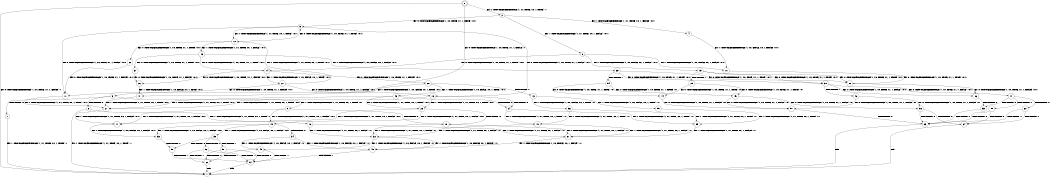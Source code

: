 digraph BCG {
size = "7, 10.5";
center = TRUE;
node [shape = circle];
0 [peripheries = 2];
0 -> 1 [label = "EX !0 !ATOMIC_EXCH_BRANCH (1, +0, TRUE, +1, 1, FALSE) !::"];
0 -> 2 [label = "EX !1 !ATOMIC_EXCH_BRANCH (1, +1, TRUE, +0, 1, TRUE) !::"];
0 -> 3 [label = "EX !0 !ATOMIC_EXCH_BRANCH (1, +0, TRUE, +1, 1, FALSE) !::"];
2 -> 4 [label = "EX !1 !ATOMIC_EXCH_BRANCH (1, +1, TRUE, +0, 1, FALSE) !:0:1:"];
2 -> 5 [label = "EX !0 !ATOMIC_EXCH_BRANCH (1, +0, TRUE, +1, 1, TRUE) !:0:1:"];
2 -> 6 [label = "EX !1 !ATOMIC_EXCH_BRANCH (1, +1, TRUE, +0, 1, FALSE) !:0:1:"];
3 -> 7 [label = "TERMINATE !0"];
3 -> 8 [label = "TERMINATE !0"];
3 -> 9 [label = "EX !1 !ATOMIC_EXCH_BRANCH (1, +1, TRUE, +0, 1, TRUE) !:0:"];
4 -> 10 [label = "EX !1 !ATOMIC_EXCH_BRANCH (1, +0, FALSE, +0, 1, FALSE) !:0:1:"];
5 -> 11 [label = "EX !0 !ATOMIC_EXCH_BRANCH (1, +0, TRUE, +1, 1, FALSE) !:0:1:"];
5 -> 12 [label = "EX !1 !ATOMIC_EXCH_BRANCH (1, +1, TRUE, +0, 1, TRUE) !:0:1:"];
5 -> 13 [label = "EX !0 !ATOMIC_EXCH_BRANCH (1, +0, TRUE, +1, 1, FALSE) !:0:1:"];
6 -> 10 [label = "EX !1 !ATOMIC_EXCH_BRANCH (1, +0, FALSE, +0, 1, FALSE) !:0:1:"];
6 -> 14 [label = "EX !0 !ATOMIC_EXCH_BRANCH (1, +0, TRUE, +1, 1, TRUE) !:0:1:"];
6 -> 15 [label = "EX !1 !ATOMIC_EXCH_BRANCH (1, +0, FALSE, +0, 1, FALSE) !:0:1:"];
7 -> 1 [label = "EX !1 !ATOMIC_EXCH_BRANCH (1, +1, TRUE, +0, 1, TRUE) !::"];
8 -> 1 [label = "EX !1 !ATOMIC_EXCH_BRANCH (1, +1, TRUE, +0, 1, TRUE) !::"];
8 -> 16 [label = "EX !1 !ATOMIC_EXCH_BRANCH (1, +1, TRUE, +0, 1, TRUE) !::"];
9 -> 17 [label = "EX !1 !ATOMIC_EXCH_BRANCH (1, +1, TRUE, +0, 1, FALSE) !:0:1:"];
9 -> 18 [label = "TERMINATE !0"];
9 -> 19 [label = "EX !1 !ATOMIC_EXCH_BRANCH (1, +1, TRUE, +0, 1, FALSE) !:0:1:"];
10 -> 20 [label = "EX !0 !ATOMIC_EXCH_BRANCH (1, +0, TRUE, +1, 1, TRUE) !:0:1:"];
11 -> 21 [label = "EX !1 !ATOMIC_EXCH_BRANCH (1, +1, TRUE, +0, 1, TRUE) !:0:1:"];
12 -> 22 [label = "EX !0 !ATOMIC_EXCH_BRANCH (1, +0, TRUE, +1, 1, TRUE) !:0:1:"];
12 -> 23 [label = "EX !1 !ATOMIC_EXCH_BRANCH (1, +1, TRUE, +0, 1, FALSE) !:0:1:"];
12 -> 5 [label = "EX !0 !ATOMIC_EXCH_BRANCH (1, +0, TRUE, +1, 1, TRUE) !:0:1:"];
13 -> 21 [label = "EX !1 !ATOMIC_EXCH_BRANCH (1, +1, TRUE, +0, 1, TRUE) !:0:1:"];
13 -> 24 [label = "TERMINATE !0"];
13 -> 25 [label = "EX !1 !ATOMIC_EXCH_BRANCH (1, +1, TRUE, +0, 1, TRUE) !:0:1:"];
14 -> 26 [label = "EX !0 !ATOMIC_EXCH_BRANCH (1, +0, TRUE, +1, 1, FALSE) !:0:1:"];
14 -> 27 [label = "EX !1 !ATOMIC_EXCH_BRANCH (1, +0, FALSE, +0, 1, TRUE) !:0:1:"];
14 -> 28 [label = "EX !0 !ATOMIC_EXCH_BRANCH (1, +0, TRUE, +1, 1, FALSE) !:0:1:"];
15 -> 20 [label = "EX !0 !ATOMIC_EXCH_BRANCH (1, +0, TRUE, +1, 1, TRUE) !:0:1:"];
15 -> 29 [label = "TERMINATE !1"];
15 -> 30 [label = "EX !0 !ATOMIC_EXCH_BRANCH (1, +0, TRUE, +1, 1, TRUE) !:0:1:"];
16 -> 31 [label = "EX !1 !ATOMIC_EXCH_BRANCH (1, +1, TRUE, +0, 1, FALSE) !:1:"];
16 -> 32 [label = "EX !1 !ATOMIC_EXCH_BRANCH (1, +1, TRUE, +0, 1, FALSE) !:1:"];
17 -> 33 [label = "EX !1 !ATOMIC_EXCH_BRANCH (1, +0, FALSE, +0, 1, FALSE) !:0:1:"];
18 -> 31 [label = "EX !1 !ATOMIC_EXCH_BRANCH (1, +1, TRUE, +0, 1, FALSE) !:1:"];
18 -> 32 [label = "EX !1 !ATOMIC_EXCH_BRANCH (1, +1, TRUE, +0, 1, FALSE) !:1:"];
19 -> 33 [label = "EX !1 !ATOMIC_EXCH_BRANCH (1, +0, FALSE, +0, 1, FALSE) !:0:1:"];
19 -> 34 [label = "TERMINATE !0"];
19 -> 35 [label = "EX !1 !ATOMIC_EXCH_BRANCH (1, +0, FALSE, +0, 1, FALSE) !:0:1:"];
20 -> 36 [label = "EX !0 !ATOMIC_EXCH_BRANCH (1, +0, TRUE, +1, 1, FALSE) !:0:1:"];
21 -> 17 [label = "EX !1 !ATOMIC_EXCH_BRANCH (1, +1, TRUE, +0, 1, FALSE) !:0:1:"];
22 -> 11 [label = "EX !0 !ATOMIC_EXCH_BRANCH (1, +0, TRUE, +1, 1, FALSE) !:0:1:"];
23 -> 37 [label = "EX !0 !ATOMIC_EXCH_BRANCH (1, +0, TRUE, +1, 1, TRUE) !:0:1:"];
23 -> 38 [label = "EX !1 !ATOMIC_EXCH_BRANCH (1, +0, FALSE, +0, 1, FALSE) !:0:1:"];
23 -> 14 [label = "EX !0 !ATOMIC_EXCH_BRANCH (1, +0, TRUE, +1, 1, TRUE) !:0:1:"];
24 -> 39 [label = "EX !1 !ATOMIC_EXCH_BRANCH (1, +1, TRUE, +0, 1, TRUE) !:1:"];
24 -> 40 [label = "EX !1 !ATOMIC_EXCH_BRANCH (1, +1, TRUE, +0, 1, TRUE) !:1:"];
25 -> 17 [label = "EX !1 !ATOMIC_EXCH_BRANCH (1, +1, TRUE, +0, 1, FALSE) !:0:1:"];
25 -> 18 [label = "TERMINATE !0"];
25 -> 19 [label = "EX !1 !ATOMIC_EXCH_BRANCH (1, +1, TRUE, +0, 1, FALSE) !:0:1:"];
26 -> 41 [label = "EX !1 !ATOMIC_EXCH_BRANCH (1, +0, FALSE, +0, 1, TRUE) !:0:1:"];
27 -> 11 [label = "EX !0 !ATOMIC_EXCH_BRANCH (1, +0, TRUE, +1, 1, FALSE) !:0:1:"];
27 -> 12 [label = "EX !1 !ATOMIC_EXCH_BRANCH (1, +1, TRUE, +0, 1, TRUE) !:0:1:"];
27 -> 13 [label = "EX !0 !ATOMIC_EXCH_BRANCH (1, +0, TRUE, +1, 1, FALSE) !:0:1:"];
28 -> 41 [label = "EX !1 !ATOMIC_EXCH_BRANCH (1, +0, FALSE, +0, 1, TRUE) !:0:1:"];
28 -> 42 [label = "TERMINATE !0"];
28 -> 43 [label = "EX !1 !ATOMIC_EXCH_BRANCH (1, +0, FALSE, +0, 1, TRUE) !:0:1:"];
29 -> 44 [label = "EX !0 !ATOMIC_EXCH_BRANCH (1, +0, TRUE, +1, 1, TRUE) !:0:"];
29 -> 45 [label = "EX !0 !ATOMIC_EXCH_BRANCH (1, +0, TRUE, +1, 1, TRUE) !:0:"];
30 -> 36 [label = "EX !0 !ATOMIC_EXCH_BRANCH (1, +0, TRUE, +1, 1, FALSE) !:0:1:"];
30 -> 46 [label = "TERMINATE !1"];
30 -> 47 [label = "EX !0 !ATOMIC_EXCH_BRANCH (1, +0, TRUE, +1, 1, FALSE) !:0:1:"];
31 -> 48 [label = "EX !1 !ATOMIC_EXCH_BRANCH (1, +0, FALSE, +0, 1, FALSE) !:1:"];
32 -> 48 [label = "EX !1 !ATOMIC_EXCH_BRANCH (1, +0, FALSE, +0, 1, FALSE) !:1:"];
32 -> 49 [label = "EX !1 !ATOMIC_EXCH_BRANCH (1, +0, FALSE, +0, 1, FALSE) !:1:"];
33 -> 50 [label = "TERMINATE !0"];
34 -> 48 [label = "EX !1 !ATOMIC_EXCH_BRANCH (1, +0, FALSE, +0, 1, FALSE) !:1:"];
34 -> 49 [label = "EX !1 !ATOMIC_EXCH_BRANCH (1, +0, FALSE, +0, 1, FALSE) !:1:"];
35 -> 50 [label = "TERMINATE !0"];
35 -> 51 [label = "TERMINATE !1"];
35 -> 52 [label = "TERMINATE !0"];
36 -> 53 [label = "TERMINATE !0"];
37 -> 26 [label = "EX !0 !ATOMIC_EXCH_BRANCH (1, +0, TRUE, +1, 1, FALSE) !:0:1:"];
38 -> 20 [label = "EX !0 !ATOMIC_EXCH_BRANCH (1, +0, TRUE, +1, 1, TRUE) !:0:1:"];
38 -> 54 [label = "TERMINATE !1"];
38 -> 30 [label = "EX !0 !ATOMIC_EXCH_BRANCH (1, +0, TRUE, +1, 1, TRUE) !:0:1:"];
39 -> 31 [label = "EX !1 !ATOMIC_EXCH_BRANCH (1, +1, TRUE, +0, 1, FALSE) !:1:"];
40 -> 31 [label = "EX !1 !ATOMIC_EXCH_BRANCH (1, +1, TRUE, +0, 1, FALSE) !:1:"];
40 -> 32 [label = "EX !1 !ATOMIC_EXCH_BRANCH (1, +1, TRUE, +0, 1, FALSE) !:1:"];
41 -> 21 [label = "EX !1 !ATOMIC_EXCH_BRANCH (1, +1, TRUE, +0, 1, TRUE) !:0:1:"];
42 -> 55 [label = "EX !1 !ATOMIC_EXCH_BRANCH (1, +0, FALSE, +0, 1, TRUE) !:1:"];
42 -> 56 [label = "EX !1 !ATOMIC_EXCH_BRANCH (1, +0, FALSE, +0, 1, TRUE) !:1:"];
43 -> 21 [label = "EX !1 !ATOMIC_EXCH_BRANCH (1, +1, TRUE, +0, 1, TRUE) !:0:1:"];
43 -> 24 [label = "TERMINATE !0"];
43 -> 25 [label = "EX !1 !ATOMIC_EXCH_BRANCH (1, +1, TRUE, +0, 1, TRUE) !:0:1:"];
44 -> 57 [label = "EX !0 !ATOMIC_EXCH_BRANCH (1, +0, TRUE, +1, 1, FALSE) !:0:"];
45 -> 57 [label = "EX !0 !ATOMIC_EXCH_BRANCH (1, +0, TRUE, +1, 1, FALSE) !:0:"];
45 -> 58 [label = "EX !0 !ATOMIC_EXCH_BRANCH (1, +0, TRUE, +1, 1, FALSE) !:0:"];
46 -> 57 [label = "EX !0 !ATOMIC_EXCH_BRANCH (1, +0, TRUE, +1, 1, FALSE) !:0:"];
46 -> 58 [label = "EX !0 !ATOMIC_EXCH_BRANCH (1, +0, TRUE, +1, 1, FALSE) !:0:"];
47 -> 53 [label = "TERMINATE !0"];
47 -> 59 [label = "TERMINATE !1"];
47 -> 60 [label = "TERMINATE !0"];
48 -> 61 [label = "TERMINATE !1"];
49 -> 61 [label = "TERMINATE !1"];
49 -> 62 [label = "TERMINATE !1"];
50 -> 61 [label = "TERMINATE !1"];
51 -> 61 [label = "TERMINATE !0"];
51 -> 62 [label = "TERMINATE !0"];
52 -> 61 [label = "TERMINATE !1"];
52 -> 62 [label = "TERMINATE !1"];
53 -> 63 [label = "TERMINATE !1"];
54 -> 44 [label = "EX !0 !ATOMIC_EXCH_BRANCH (1, +0, TRUE, +1, 1, TRUE) !:0:"];
54 -> 45 [label = "EX !0 !ATOMIC_EXCH_BRANCH (1, +0, TRUE, +1, 1, TRUE) !:0:"];
55 -> 39 [label = "EX !1 !ATOMIC_EXCH_BRANCH (1, +1, TRUE, +0, 1, TRUE) !:1:"];
56 -> 39 [label = "EX !1 !ATOMIC_EXCH_BRANCH (1, +1, TRUE, +0, 1, TRUE) !:1:"];
56 -> 40 [label = "EX !1 !ATOMIC_EXCH_BRANCH (1, +1, TRUE, +0, 1, TRUE) !:1:"];
57 -> 63 [label = "TERMINATE !0"];
58 -> 63 [label = "TERMINATE !0"];
58 -> 64 [label = "TERMINATE !0"];
59 -> 63 [label = "TERMINATE !0"];
59 -> 64 [label = "TERMINATE !0"];
60 -> 63 [label = "TERMINATE !1"];
60 -> 64 [label = "TERMINATE !1"];
61 -> 1 [label = "exit"];
62 -> 1 [label = "exit"];
63 -> 1 [label = "exit"];
64 -> 1 [label = "exit"];
}
